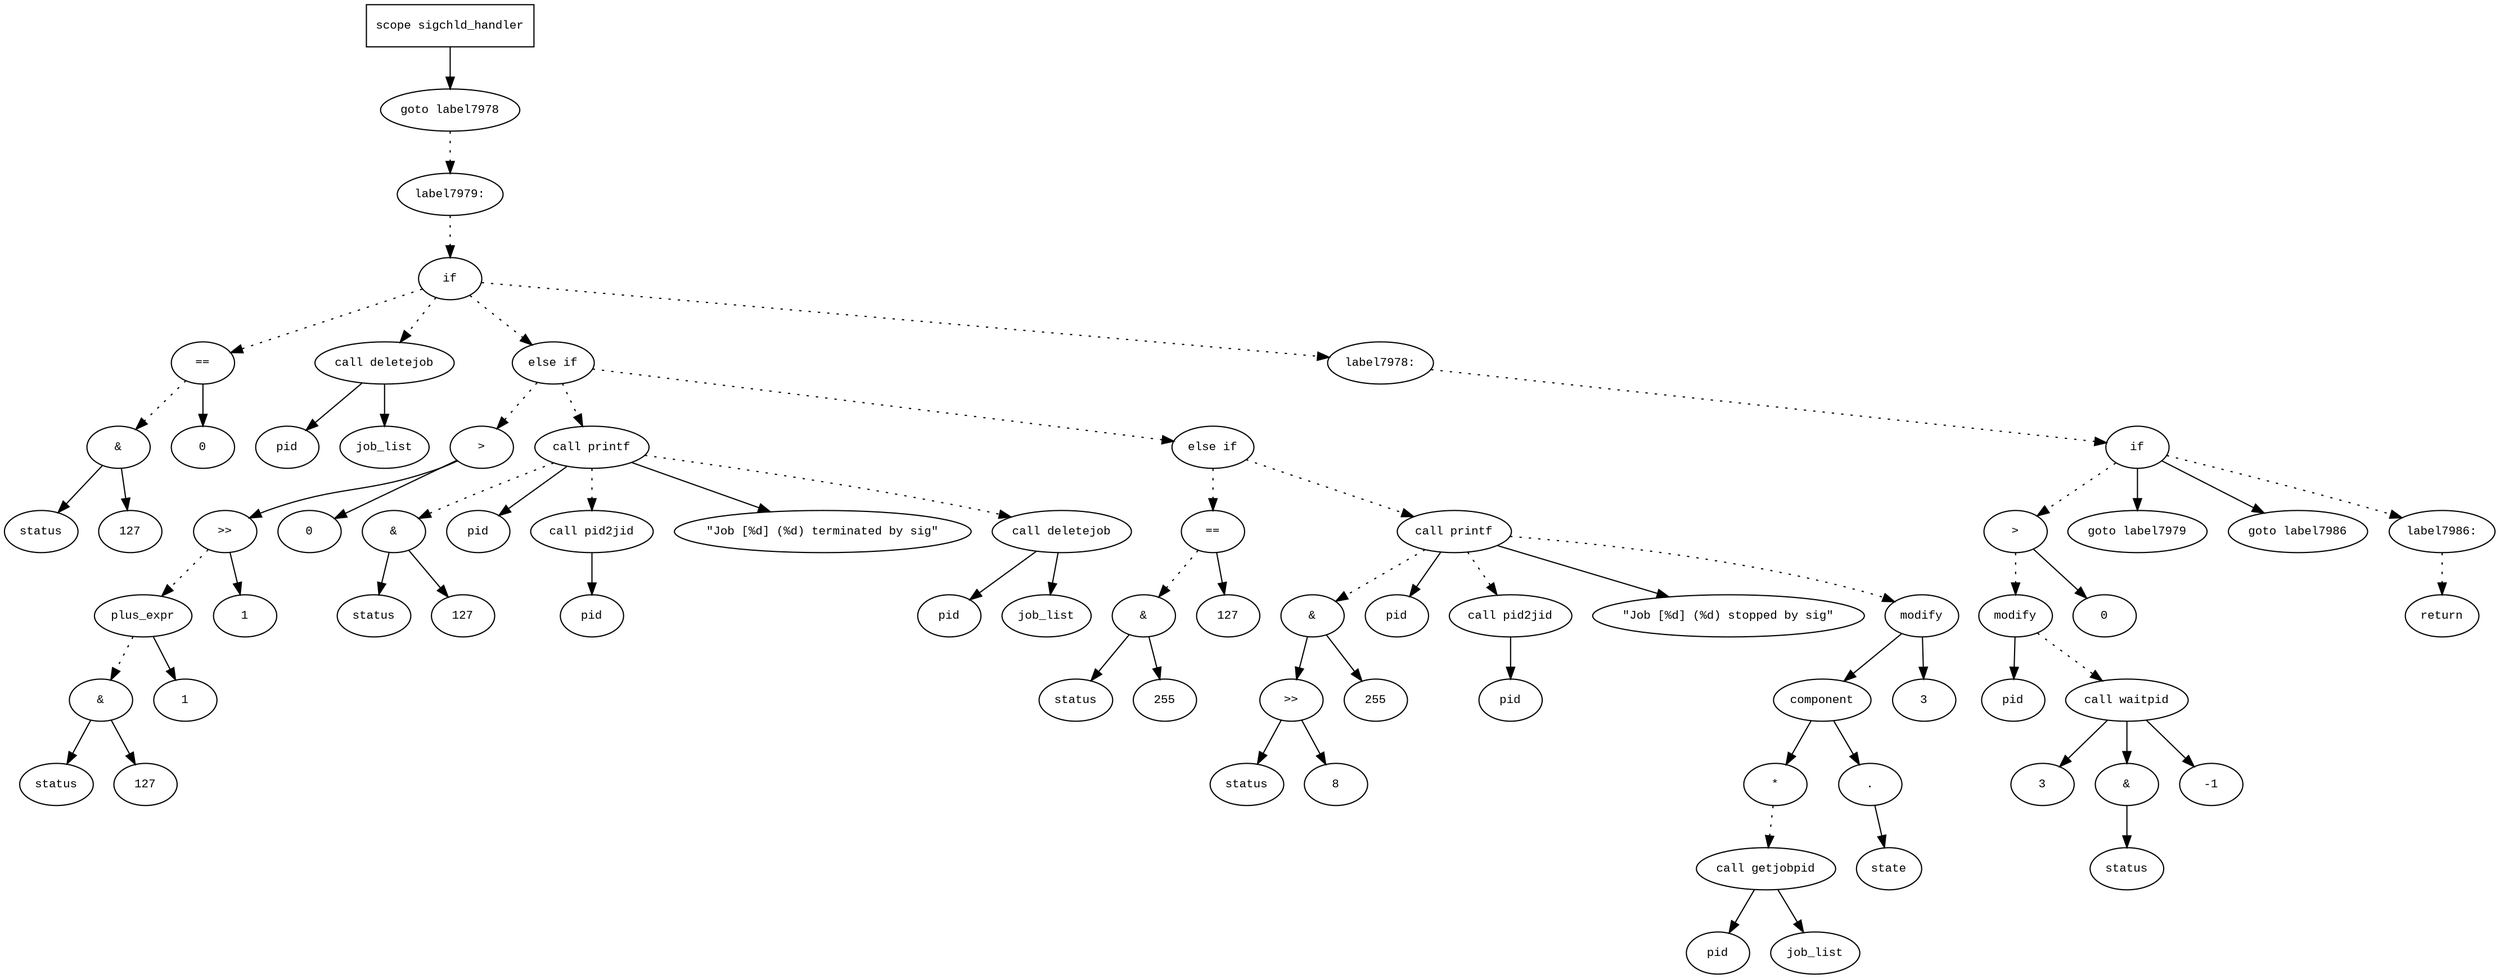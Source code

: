 digraph AST {
  graph [fontname="Times New Roman",fontsize=10];
  node  [fontname="Courier New",fontsize=10];
  edge  [fontname="Times New Roman",fontsize=10];

  node1 [label="scope sigchld_handler",shape=box];
  node2 [label="goto label7978",shape=ellipse];
  node1 -> node2;
  node3 [label="label7979:",shape=ellipse];
  node2 -> node3 [style=dotted];
  node4 [label="if",shape=ellipse];
  node3 -> node4 [style=dotted];
  node5 [label="==",shape=ellipse];
  node6 [label="&",shape=ellipse];
  node7 [label="status",shape=ellipse];
  node6 -> node7;
  node8 [label="127",shape=ellipse];
  node6 -> node8;
  node5 -> node6 [style=dotted];
  node9 [label="0",shape=ellipse];
  node5 -> node9;
  node4 -> node5 [style=dotted];
  node10 [label="call deletejob",shape=ellipse];
  node11 [label="pid",shape=ellipse];
  node10 -> node11;
  node12 [label="job_list",shape=ellipse];
  node10 -> node12;
  node4 -> node10 [style=dotted];
  node13 [label="else if",shape=ellipse];
  node4 -> node13 [style=dotted];
  node14 [label=">",shape=ellipse];
  node15 [label=">>",shape=ellipse];
  node16 [label="plus_expr",shape=ellipse];
  node17 [label="&",shape=ellipse];
  node18 [label="status",shape=ellipse];
  node17 -> node18;
  node19 [label="127",shape=ellipse];
  node17 -> node19;
  node16 -> node17 [style=dotted];
  node20 [label="1",shape=ellipse];
  node16 -> node20;
  node15 -> node16 [style=dotted];
  node21 [label="1",shape=ellipse];
  node15 -> node21;
  node14 -> node15;
  node22 [label="0",shape=ellipse];
  node14 -> node22;
  node13 -> node14 [style=dotted];
  node23 [label="call printf",shape=ellipse];
  node24 [label="&",shape=ellipse];
  node25 [label="status",shape=ellipse];
  node24 -> node25;
  node26 [label="127",shape=ellipse];
  node24 -> node26;
  node23 -> node24 [style=dotted];
  node27 [label="pid",shape=ellipse];
  node23 -> node27;
  node28 [label="call pid2jid",shape=ellipse];
  node29 [label="pid",shape=ellipse];
  node28 -> node29;
  node23 -> node28 [style=dotted];
  node30 [label="\"Job [%d] (%d) terminated by sig\"",shape=ellipse];
  node23 -> node30;
  node13 -> node23 [style=dotted];
  node31 [label="call deletejob",shape=ellipse];
  node32 [label="pid",shape=ellipse];
  node31 -> node32;
  node33 [label="job_list",shape=ellipse];
  node31 -> node33;
  node23 -> node31 [style=dotted];
  node34 [label="else if",shape=ellipse];
  node13 -> node34 [style=dotted];
  node35 [label="==",shape=ellipse];
  node36 [label="&",shape=ellipse];
  node37 [label="status",shape=ellipse];
  node36 -> node37;
  node38 [label="255",shape=ellipse];
  node36 -> node38;
  node35 -> node36 [style=dotted];
  node39 [label="127",shape=ellipse];
  node35 -> node39;
  node34 -> node35 [style=dotted];
  node40 [label="call printf",shape=ellipse];
  node41 [label="&",shape=ellipse];
  node42 [label=">>",shape=ellipse];
  node43 [label="status",shape=ellipse];
  node42 -> node43;
  node44 [label="8",shape=ellipse];
  node42 -> node44;
  node41 -> node42;
  node45 [label="255",shape=ellipse];
  node41 -> node45;
  node40 -> node41 [style=dotted];
  node46 [label="pid",shape=ellipse];
  node40 -> node46;
  node47 [label="call pid2jid",shape=ellipse];
  node48 [label="pid",shape=ellipse];
  node47 -> node48;
  node40 -> node47 [style=dotted];
  node49 [label="\"Job [%d] (%d) stopped by sig\"",shape=ellipse];
  node40 -> node49;
  node34 -> node40 [style=dotted];
  node50 [label="modify",shape=ellipse];
  node51 [label="component",shape=ellipse];
  node50 -> node51;
  node52 [label="*",shape=ellipse];
  node53 [label="call getjobpid",shape=ellipse];
  node54 [label="pid",shape=ellipse];
  node53 -> node54;
  node55 [label="job_list",shape=ellipse];
  node53 -> node55;
  node52 -> node53 [style=dotted];
  node51 -> node52;
  node56 [label=".",shape=ellipse];
  node51 -> node56;
  node57 [label="state",shape=ellipse];
  node56 -> node57;
  node58 [label="3",shape=ellipse];
  node50 -> node58;
  node40 -> node50 [style=dotted];
  node59 [label="label7978:",shape=ellipse];
  node4 -> node59 [style=dotted];
  node60 [label="if",shape=ellipse];
  node59 -> node60 [style=dotted];
  node61 [label=">",shape=ellipse];
  node62 [label="modify",shape=ellipse];
  node63 [label="pid",shape=ellipse];
  node62 -> node63;
  node64 [label="call waitpid",shape=ellipse];
  node65 [label="3",shape=ellipse];
  node64 -> node65;
  node66 [label="&",shape=ellipse];
  node64 -> node66;
  node67 [label="status",shape=ellipse];
  node66 -> node67;
  node68 [label="-1",shape=ellipse];
  node64 -> node68;
  node62 -> node64 [style=dotted];
  node61 -> node62 [style=dotted];
  node69 [label="0",shape=ellipse];
  node61 -> node69;
  node60 -> node61 [style=dotted];
  node70 [label="goto label7979",shape=ellipse];
  node60 -> node70;
  node71 [label="goto label7986",shape=ellipse];
  node60 -> node71;
  node72 [label="label7986:",shape=ellipse];
  node60 -> node72 [style=dotted];
  node73 [label="return",shape=ellipse];
  node72 -> node73 [style=dotted];
} 